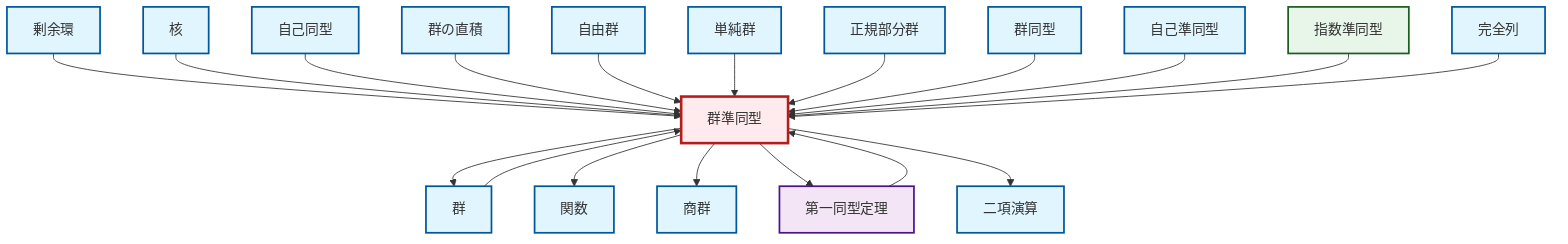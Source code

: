 graph TD
    classDef definition fill:#e1f5fe,stroke:#01579b,stroke-width:2px
    classDef theorem fill:#f3e5f5,stroke:#4a148c,stroke-width:2px
    classDef axiom fill:#fff3e0,stroke:#e65100,stroke-width:2px
    classDef example fill:#e8f5e9,stroke:#1b5e20,stroke-width:2px
    classDef current fill:#ffebee,stroke:#b71c1c,stroke-width:3px
    def-normal-subgroup["正規部分群"]:::definition
    def-homomorphism["群準同型"]:::definition
    def-binary-operation["二項演算"]:::definition
    def-function["関数"]:::definition
    ex-exponential-homomorphism["指数準同型"]:::example
    def-quotient-group["商群"]:::definition
    thm-first-isomorphism["第一同型定理"]:::theorem
    def-group["群"]:::definition
    def-free-group["自由群"]:::definition
    def-direct-product["群の直積"]:::definition
    def-simple-group["単純群"]:::definition
    def-isomorphism["群同型"]:::definition
    def-automorphism["自己同型"]:::definition
    def-kernel["核"]:::definition
    def-quotient-ring["剰余環"]:::definition
    def-exact-sequence["完全列"]:::definition
    def-endomorphism["自己準同型"]:::definition
    def-quotient-ring --> def-homomorphism
    def-kernel --> def-homomorphism
    def-automorphism --> def-homomorphism
    def-direct-product --> def-homomorphism
    def-free-group --> def-homomorphism
    def-simple-group --> def-homomorphism
    def-homomorphism --> def-group
    thm-first-isomorphism --> def-homomorphism
    def-homomorphism --> def-function
    def-group --> def-homomorphism
    def-normal-subgroup --> def-homomorphism
    def-homomorphism --> def-quotient-group
    def-isomorphism --> def-homomorphism
    def-endomorphism --> def-homomorphism
    ex-exponential-homomorphism --> def-homomorphism
    def-homomorphism --> thm-first-isomorphism
    def-exact-sequence --> def-homomorphism
    def-homomorphism --> def-binary-operation
    class def-homomorphism current